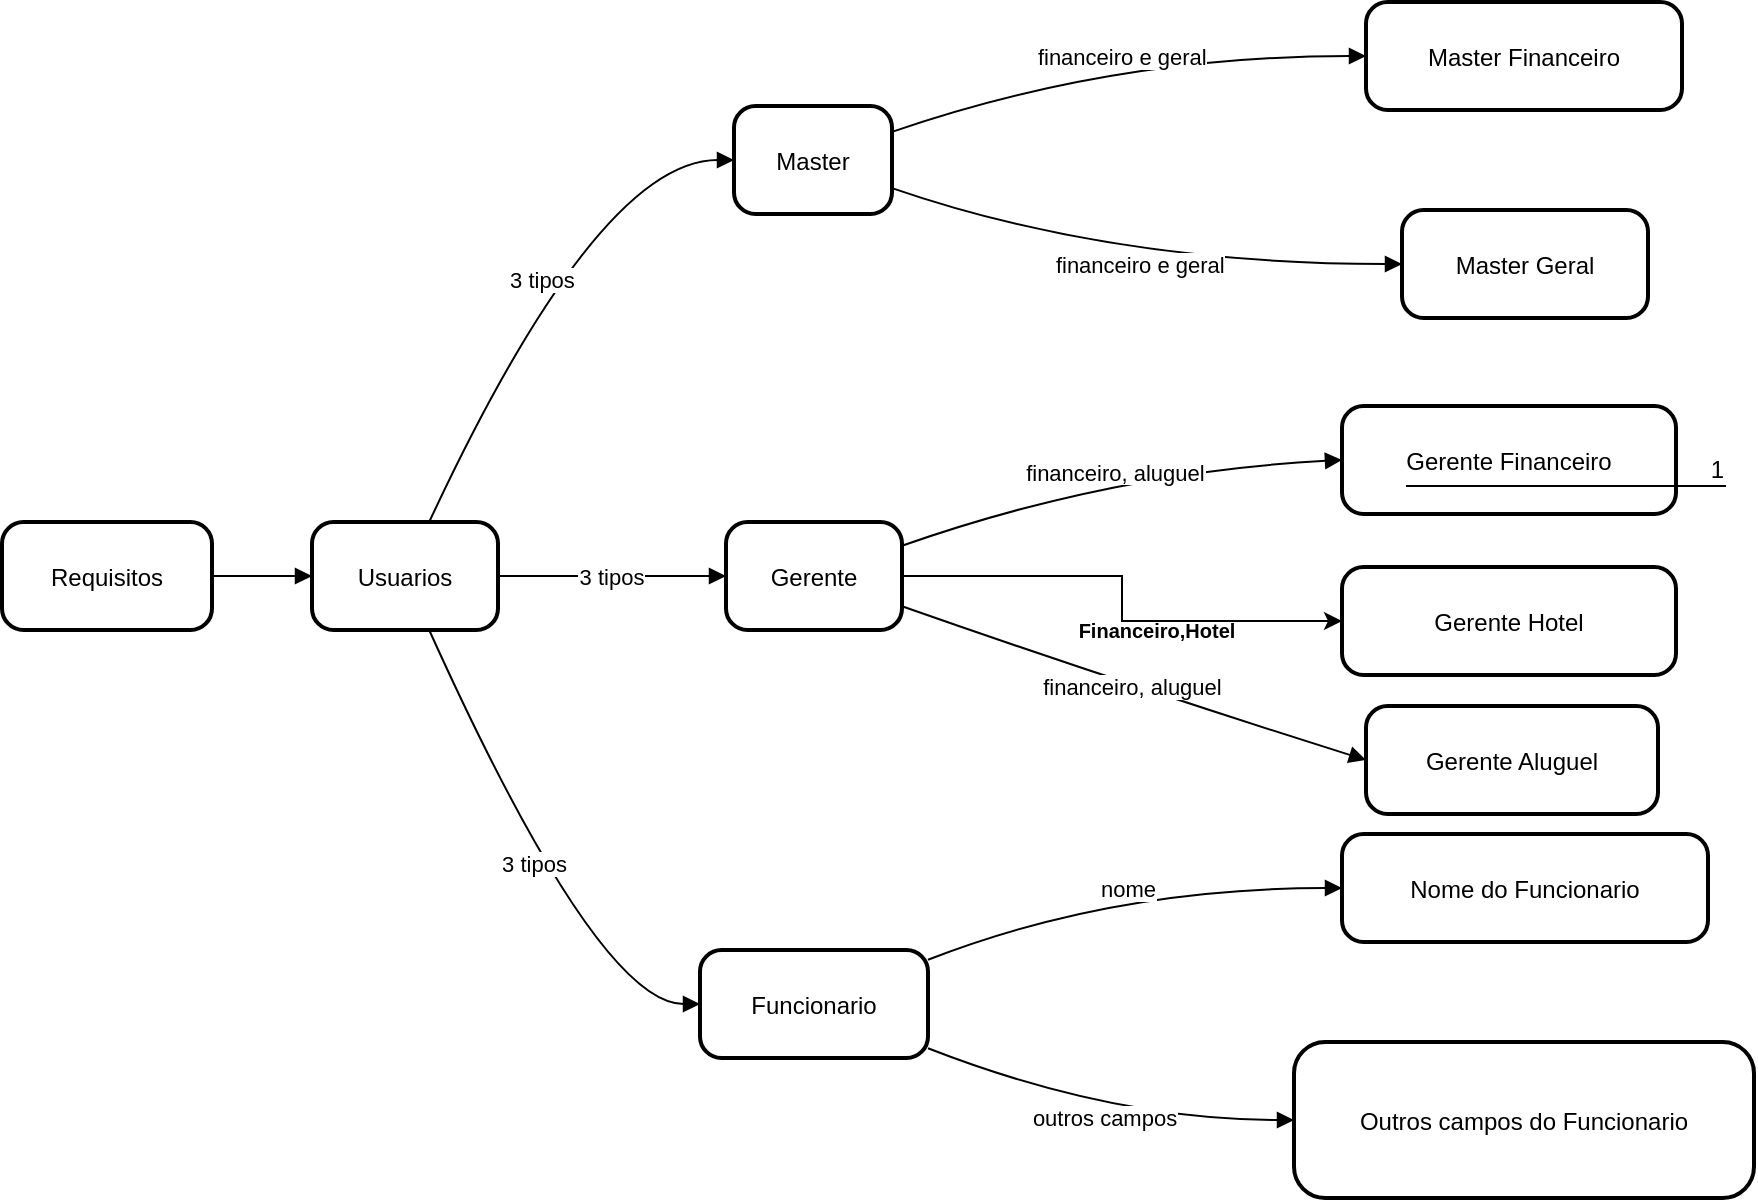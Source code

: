 <mxfile version="26.0.13">
  <diagram name="Página-1" id="loMj4vzFIcWx5IlvLi8O">
    <mxGraphModel dx="1100" dy="471" grid="1" gridSize="10" guides="1" tooltips="1" connect="1" arrows="1" fold="1" page="1" pageScale="1" pageWidth="827" pageHeight="1169" background="none" math="0" shadow="0">
      <root>
        <mxCell id="0" />
        <mxCell id="1" parent="0" />
        <mxCell id="2" value="Requisitos" style="rounded=1;arcSize=20;strokeWidth=2" parent="1" vertex="1">
          <mxGeometry x="8" y="268" width="105" height="54" as="geometry" />
        </mxCell>
        <mxCell id="3" value="Usuarios" style="rounded=1;arcSize=20;strokeWidth=2" parent="1" vertex="1">
          <mxGeometry x="163" y="268" width="93" height="54" as="geometry" />
        </mxCell>
        <mxCell id="4" value="Master" style="rounded=1;arcSize=20;strokeWidth=2" parent="1" vertex="1">
          <mxGeometry x="374" y="60" width="79" height="54" as="geometry" />
        </mxCell>
        <mxCell id="5" value="Gerente" style="rounded=1;arcSize=20;strokeWidth=2" parent="1" vertex="1">
          <mxGeometry x="370" y="268" width="88" height="54" as="geometry" />
        </mxCell>
        <mxCell id="6" value="Funcionario" style="rounded=1;arcSize=20;strokeWidth=2" parent="1" vertex="1">
          <mxGeometry x="357" y="482" width="114" height="54" as="geometry" />
        </mxCell>
        <mxCell id="7" value="Master Financeiro" style="rounded=1;arcSize=20;strokeWidth=2" parent="1" vertex="1">
          <mxGeometry x="690" y="8" width="158" height="54" as="geometry" />
        </mxCell>
        <mxCell id="8" value="Master Geral" style="rounded=1;arcSize=20;strokeWidth=2" parent="1" vertex="1">
          <mxGeometry x="708" y="112" width="123" height="54" as="geometry" />
        </mxCell>
        <mxCell id="9" value="Gerente Financeiro" style="rounded=1;arcSize=20;strokeWidth=2" parent="1" vertex="1">
          <mxGeometry x="678" y="210" width="167" height="54" as="geometry" />
        </mxCell>
        <mxCell id="10" value="Gerente Aluguel" style="rounded=1;arcSize=20;strokeWidth=2" parent="1" vertex="1">
          <mxGeometry x="690" y="360" width="146" height="54" as="geometry" />
        </mxCell>
        <mxCell id="11" value="Nome do Funcionario" style="rounded=1;arcSize=20;strokeWidth=2" parent="1" vertex="1">
          <mxGeometry x="678" y="424" width="183" height="54" as="geometry" />
        </mxCell>
        <mxCell id="12" value="Outros campos do Funcionario" style="rounded=1;arcSize=20;strokeWidth=2" parent="1" vertex="1">
          <mxGeometry x="654" y="528" width="230" height="78" as="geometry" />
        </mxCell>
        <mxCell id="13" value="" style="curved=1;startArrow=none;endArrow=block;exitX=1;exitY=0.5;entryX=0;entryY=0.5;" parent="1" source="2" target="3" edge="1">
          <mxGeometry relative="1" as="geometry">
            <Array as="points" />
          </mxGeometry>
        </mxCell>
        <mxCell id="14" value="3 tipos" style="curved=1;startArrow=none;endArrow=block;exitX=0.63;exitY=0;entryX=0;entryY=0.5;" parent="1" source="3" target="4" edge="1">
          <mxGeometry relative="1" as="geometry">
            <Array as="points">
              <mxPoint x="306" y="87" />
            </Array>
          </mxGeometry>
        </mxCell>
        <mxCell id="15" value="3 tipos" style="curved=1;startArrow=none;endArrow=block;exitX=1;exitY=0.5;entryX=0;entryY=0.5;" parent="1" source="3" target="5" edge="1">
          <mxGeometry relative="1" as="geometry">
            <Array as="points" />
          </mxGeometry>
        </mxCell>
        <mxCell id="16" value="3 tipos" style="curved=1;startArrow=none;endArrow=block;exitX=0.63;exitY=1;entryX=0;entryY=0.5;" parent="1" source="3" target="6" edge="1">
          <mxGeometry relative="1" as="geometry">
            <Array as="points">
              <mxPoint x="306" y="509" />
            </Array>
          </mxGeometry>
        </mxCell>
        <mxCell id="17" value="financeiro e geral" style="curved=1;startArrow=none;endArrow=block;exitX=1;exitY=0.24;entryX=0;entryY=0.5;" parent="1" source="4" target="7" edge="1">
          <mxGeometry relative="1" as="geometry">
            <Array as="points">
              <mxPoint x="563" y="35" />
            </Array>
          </mxGeometry>
        </mxCell>
        <mxCell id="18" value="financeiro e geral" style="curved=1;startArrow=none;endArrow=block;exitX=1;exitY=0.76;entryX=0;entryY=0.5;" parent="1" source="4" target="8" edge="1">
          <mxGeometry relative="1" as="geometry">
            <Array as="points">
              <mxPoint x="563" y="139" />
            </Array>
          </mxGeometry>
        </mxCell>
        <mxCell id="19" value="financeiro, aluguel" style="curved=1;startArrow=none;endArrow=block;exitX=1;exitY=0.22;entryX=0;entryY=0.5;" parent="1" source="5" target="9" edge="1">
          <mxGeometry relative="1" as="geometry">
            <Array as="points">
              <mxPoint x="563" y="243" />
            </Array>
          </mxGeometry>
        </mxCell>
        <mxCell id="20" value="financeiro, aluguel" style="curved=1;startArrow=none;endArrow=block;exitX=1;exitY=0.78;entryX=0;entryY=0.5;" parent="1" source="5" target="10" edge="1">
          <mxGeometry relative="1" as="geometry">
            <Array as="points">
              <mxPoint x="563" y="347" />
            </Array>
          </mxGeometry>
        </mxCell>
        <mxCell id="21" value="nome" style="curved=1;startArrow=none;endArrow=block;exitX=1;exitY=0.09;entryX=0;entryY=0.5;" parent="1" source="6" target="11" edge="1">
          <mxGeometry relative="1" as="geometry">
            <Array as="points">
              <mxPoint x="563" y="451" />
            </Array>
          </mxGeometry>
        </mxCell>
        <mxCell id="22" value="outros campos" style="curved=1;startArrow=none;endArrow=block;exitX=1;exitY=0.91;entryX=0;entryY=0.5;" parent="1" source="6" target="12" edge="1">
          <mxGeometry relative="1" as="geometry">
            <Array as="points">
              <mxPoint x="563" y="567" />
            </Array>
          </mxGeometry>
        </mxCell>
        <mxCell id="wElRRixkhDuZ7S3lFu41-22" value="Gerente Hotel" style="rounded=1;arcSize=20;strokeWidth=2" vertex="1" parent="1">
          <mxGeometry x="678" y="290.5" width="167" height="54" as="geometry" />
        </mxCell>
        <mxCell id="wElRRixkhDuZ7S3lFu41-24" value="" style="endArrow=none;html=1;rounded=0;" edge="1" parent="1">
          <mxGeometry relative="1" as="geometry">
            <mxPoint x="710" y="250" as="sourcePoint" />
            <mxPoint x="870" y="250" as="targetPoint" />
          </mxGeometry>
        </mxCell>
        <mxCell id="wElRRixkhDuZ7S3lFu41-25" value="1" style="resizable=0;html=1;whiteSpace=wrap;align=right;verticalAlign=bottom;" connectable="0" vertex="1" parent="wElRRixkhDuZ7S3lFu41-24">
          <mxGeometry x="1" relative="1" as="geometry" />
        </mxCell>
        <mxCell id="wElRRixkhDuZ7S3lFu41-28" value="" style="edgeStyle=orthogonalEdgeStyle;rounded=0;orthogonalLoop=1;jettySize=auto;html=1;exitX=1;exitY=0.5;exitDx=0;exitDy=0;entryX=0;entryY=0.5;entryDx=0;entryDy=0;" edge="1" parent="1" source="5" target="wElRRixkhDuZ7S3lFu41-22">
          <mxGeometry relative="1" as="geometry">
            <mxPoint x="458" y="295" as="sourcePoint" />
            <mxPoint x="681" y="317" as="targetPoint" />
          </mxGeometry>
        </mxCell>
        <mxCell id="wElRRixkhDuZ7S3lFu41-27" value="&lt;font size=&quot;1&quot;&gt;Financeiro,Hotel&lt;/font&gt;" style="text;strokeColor=none;fillColor=none;html=1;fontSize=24;fontStyle=1;verticalAlign=middle;align=center;" vertex="1" parent="1">
          <mxGeometry x="570" y="315" width="30" height="5" as="geometry" />
        </mxCell>
      </root>
    </mxGraphModel>
  </diagram>
</mxfile>
